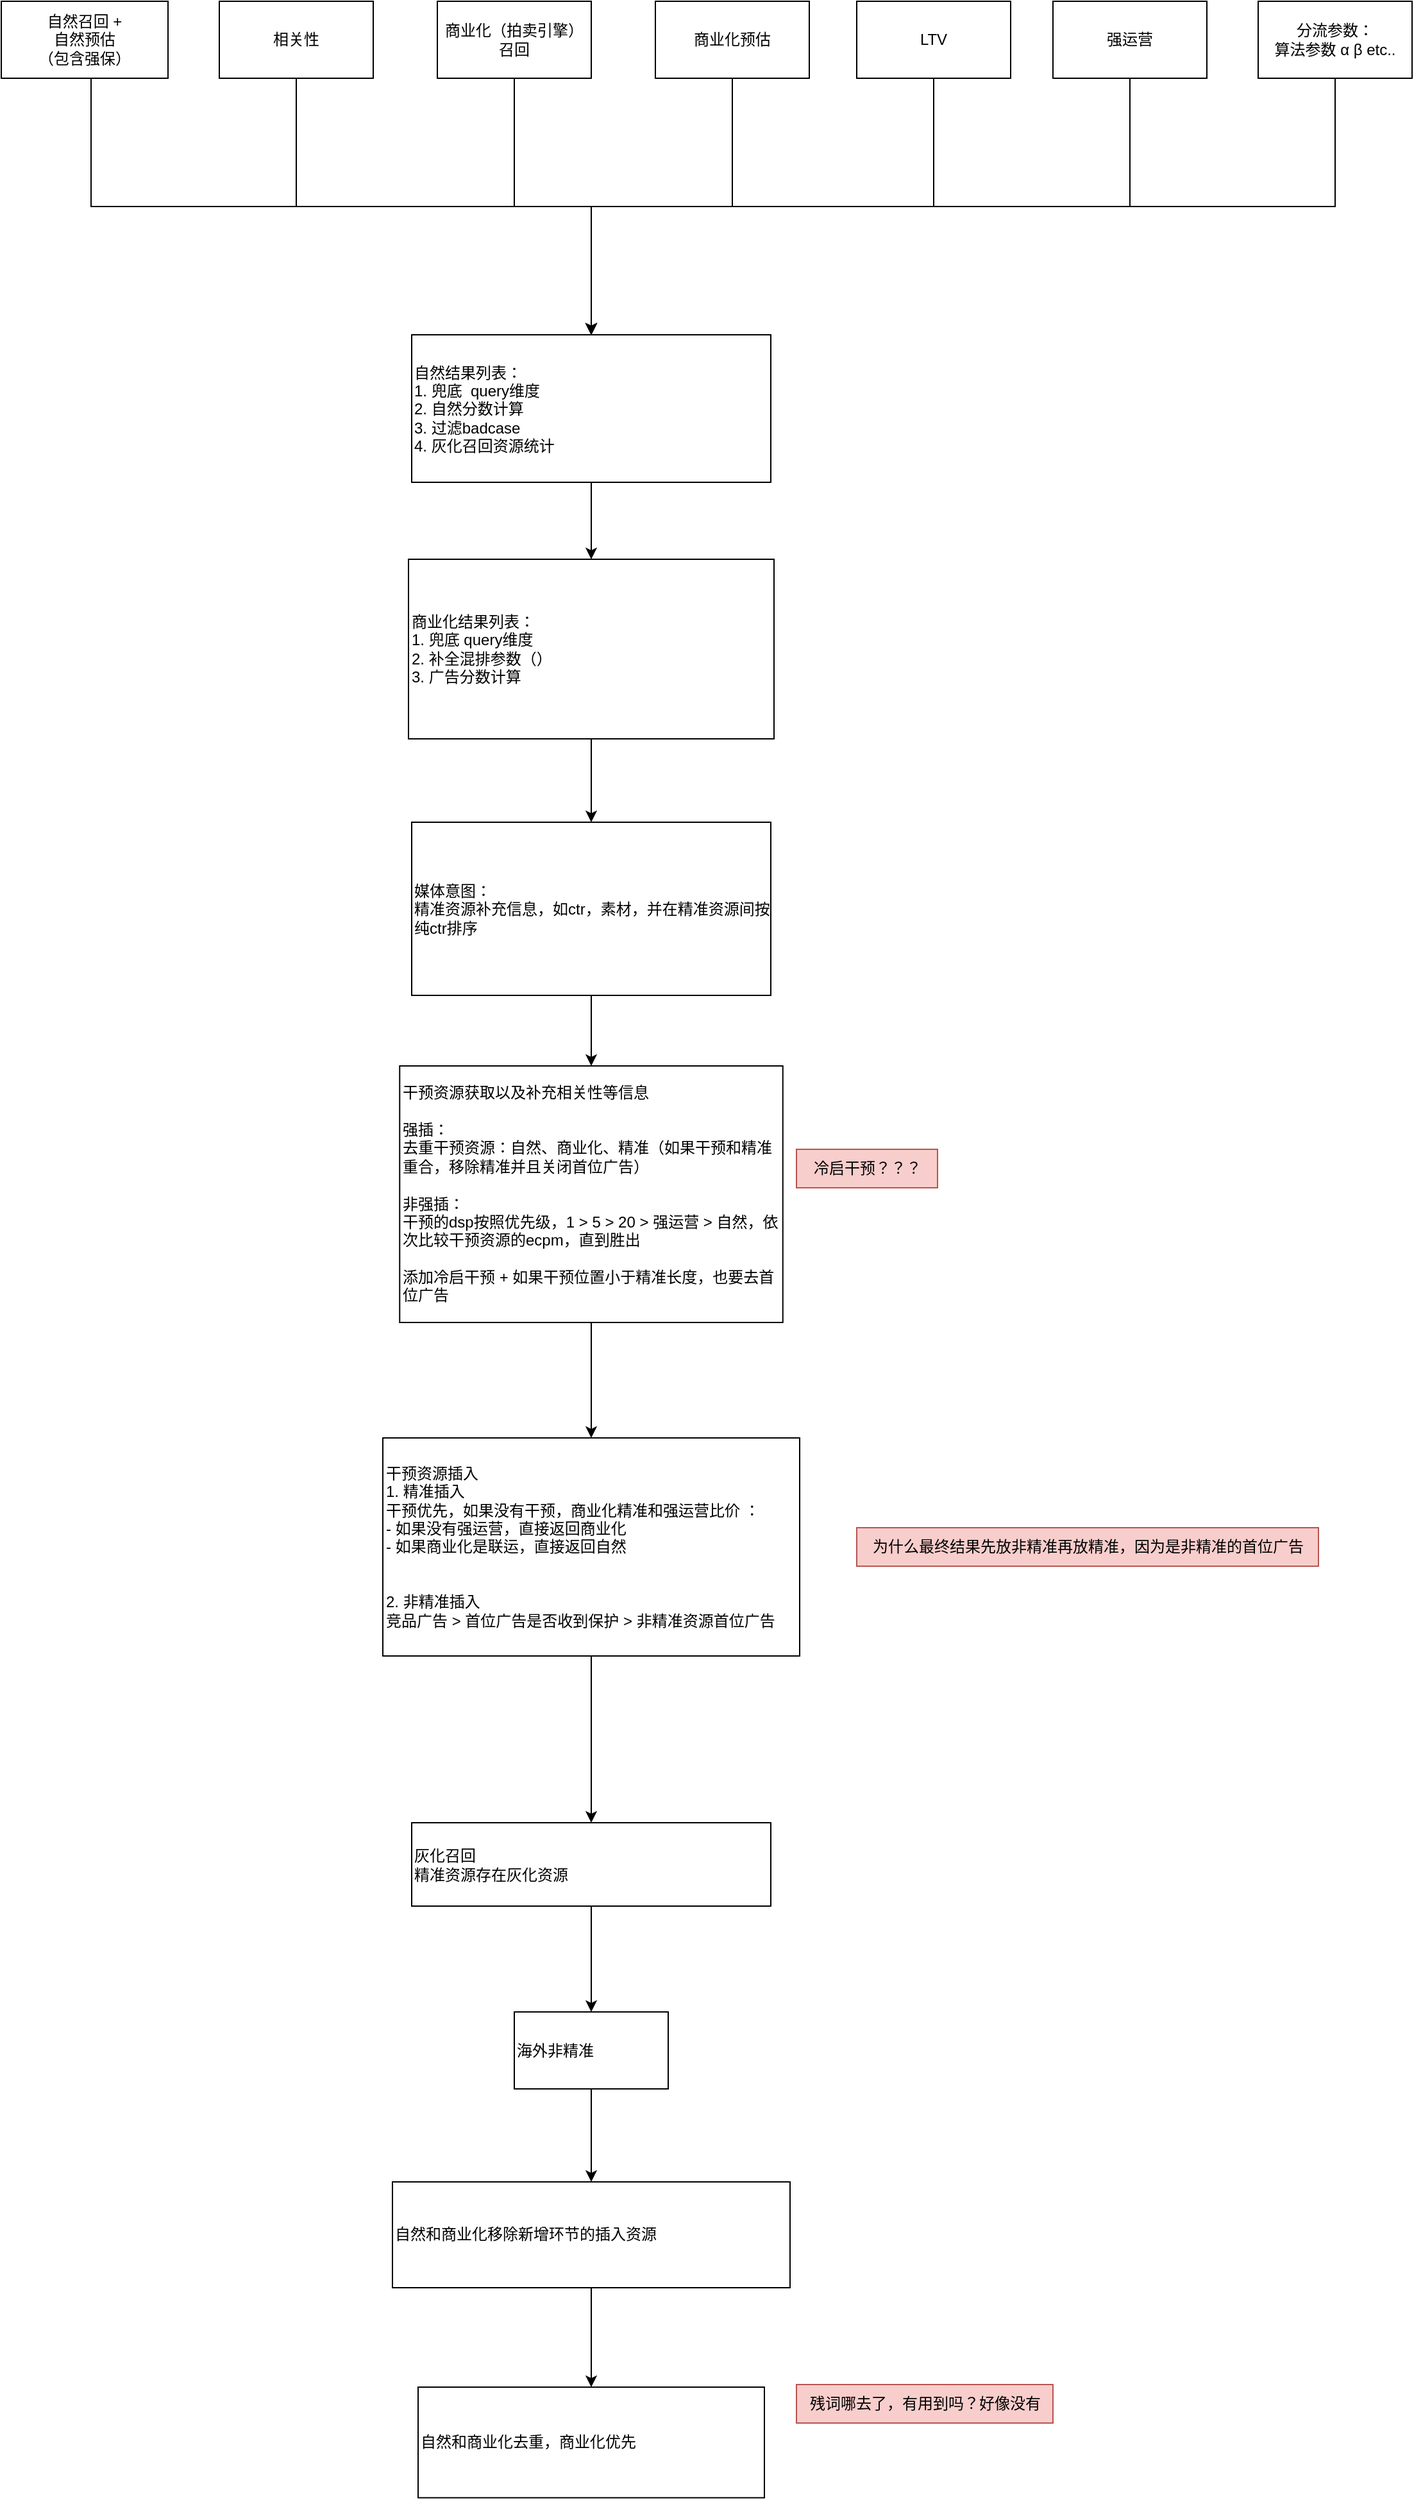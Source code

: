 <mxfile version="24.7.7">
  <diagram name="第 1 页" id="WCI1cchEblUm8JxYPo8x">
    <mxGraphModel dx="1195" dy="632" grid="1" gridSize="10" guides="1" tooltips="1" connect="1" arrows="1" fold="1" page="1" pageScale="1" pageWidth="827" pageHeight="1169" math="0" shadow="0">
      <root>
        <mxCell id="0" />
        <mxCell id="1" parent="0" />
        <mxCell id="MTvjtJ75Bb0OnX07eG9y-21" style="edgeStyle=orthogonalEdgeStyle;rounded=0;orthogonalLoop=1;jettySize=auto;html=1;entryX=0.5;entryY=0;entryDx=0;entryDy=0;" edge="1" parent="1" source="MTvjtJ75Bb0OnX07eG9y-2" target="MTvjtJ75Bb0OnX07eG9y-19">
          <mxGeometry relative="1" as="geometry">
            <Array as="points">
              <mxPoint x="270" y="240" />
              <mxPoint x="500" y="240" />
            </Array>
          </mxGeometry>
        </mxCell>
        <mxCell id="MTvjtJ75Bb0OnX07eG9y-2" value="相关性" style="rounded=0;whiteSpace=wrap;html=1;" vertex="1" parent="1">
          <mxGeometry x="210" y="80" width="120" height="60" as="geometry" />
        </mxCell>
        <mxCell id="MTvjtJ75Bb0OnX07eG9y-20" value="" style="edgeStyle=orthogonalEdgeStyle;rounded=0;orthogonalLoop=1;jettySize=auto;html=1;" edge="1" parent="1" source="MTvjtJ75Bb0OnX07eG9y-3" target="MTvjtJ75Bb0OnX07eG9y-19">
          <mxGeometry relative="1" as="geometry">
            <Array as="points">
              <mxPoint x="110" y="240" />
              <mxPoint x="500" y="240" />
            </Array>
          </mxGeometry>
        </mxCell>
        <mxCell id="MTvjtJ75Bb0OnX07eG9y-3" value="自然召回 +&lt;br&gt;自然预估&lt;br&gt;（包含强保）" style="rounded=0;whiteSpace=wrap;html=1;" vertex="1" parent="1">
          <mxGeometry x="40" y="80" width="130" height="60" as="geometry" />
        </mxCell>
        <mxCell id="MTvjtJ75Bb0OnX07eG9y-22" style="edgeStyle=orthogonalEdgeStyle;rounded=0;orthogonalLoop=1;jettySize=auto;html=1;entryX=0.5;entryY=0;entryDx=0;entryDy=0;" edge="1" parent="1" source="MTvjtJ75Bb0OnX07eG9y-14" target="MTvjtJ75Bb0OnX07eG9y-19">
          <mxGeometry relative="1" as="geometry">
            <Array as="points">
              <mxPoint x="440" y="240" />
              <mxPoint x="500" y="240" />
            </Array>
          </mxGeometry>
        </mxCell>
        <mxCell id="MTvjtJ75Bb0OnX07eG9y-14" value="商业化（拍卖引擎）召回" style="rounded=0;whiteSpace=wrap;html=1;" vertex="1" parent="1">
          <mxGeometry x="380" y="80" width="120" height="60" as="geometry" />
        </mxCell>
        <mxCell id="MTvjtJ75Bb0OnX07eG9y-23" style="edgeStyle=orthogonalEdgeStyle;rounded=0;orthogonalLoop=1;jettySize=auto;html=1;entryX=0.5;entryY=0;entryDx=0;entryDy=0;" edge="1" parent="1" source="MTvjtJ75Bb0OnX07eG9y-15" target="MTvjtJ75Bb0OnX07eG9y-19">
          <mxGeometry relative="1" as="geometry">
            <Array as="points">
              <mxPoint x="610" y="240" />
              <mxPoint x="500" y="240" />
            </Array>
          </mxGeometry>
        </mxCell>
        <mxCell id="MTvjtJ75Bb0OnX07eG9y-15" value="商业化预估" style="rounded=0;whiteSpace=wrap;html=1;" vertex="1" parent="1">
          <mxGeometry x="550" y="80" width="120" height="60" as="geometry" />
        </mxCell>
        <mxCell id="MTvjtJ75Bb0OnX07eG9y-25" style="edgeStyle=orthogonalEdgeStyle;rounded=0;orthogonalLoop=1;jettySize=auto;html=1;entryX=0.5;entryY=0;entryDx=0;entryDy=0;" edge="1" parent="1" source="MTvjtJ75Bb0OnX07eG9y-16" target="MTvjtJ75Bb0OnX07eG9y-19">
          <mxGeometry relative="1" as="geometry">
            <Array as="points">
              <mxPoint x="920" y="240" />
              <mxPoint x="500" y="240" />
            </Array>
          </mxGeometry>
        </mxCell>
        <mxCell id="MTvjtJ75Bb0OnX07eG9y-16" value="强运营" style="rounded=0;whiteSpace=wrap;html=1;" vertex="1" parent="1">
          <mxGeometry x="860" y="80" width="120" height="60" as="geometry" />
        </mxCell>
        <mxCell id="MTvjtJ75Bb0OnX07eG9y-24" style="edgeStyle=orthogonalEdgeStyle;rounded=0;orthogonalLoop=1;jettySize=auto;html=1;entryX=0.5;entryY=0;entryDx=0;entryDy=0;" edge="1" parent="1" source="MTvjtJ75Bb0OnX07eG9y-17" target="MTvjtJ75Bb0OnX07eG9y-19">
          <mxGeometry relative="1" as="geometry">
            <Array as="points">
              <mxPoint x="767" y="240" />
              <mxPoint x="500" y="240" />
            </Array>
          </mxGeometry>
        </mxCell>
        <mxCell id="MTvjtJ75Bb0OnX07eG9y-17" value="LTV" style="rounded=0;whiteSpace=wrap;html=1;" vertex="1" parent="1">
          <mxGeometry x="707" y="80" width="120" height="60" as="geometry" />
        </mxCell>
        <mxCell id="MTvjtJ75Bb0OnX07eG9y-30" value="" style="edgeStyle=orthogonalEdgeStyle;rounded=0;orthogonalLoop=1;jettySize=auto;html=1;" edge="1" parent="1" source="MTvjtJ75Bb0OnX07eG9y-19" target="MTvjtJ75Bb0OnX07eG9y-29">
          <mxGeometry relative="1" as="geometry" />
        </mxCell>
        <mxCell id="MTvjtJ75Bb0OnX07eG9y-19" value="&lt;div style=&quot;&quot;&gt;&lt;span style=&quot;background-color: initial;&quot;&gt;自然结果列表：&lt;/span&gt;&lt;/div&gt;1.&amp;nbsp;兜底&amp;nbsp; query维度&lt;br&gt;2. 自然分数计算&lt;br&gt;3. 过滤badcase&lt;br&gt;4. 灰化召回资源统计" style="whiteSpace=wrap;html=1;rounded=0;align=left;" vertex="1" parent="1">
          <mxGeometry x="360" y="340" width="280" height="115" as="geometry" />
        </mxCell>
        <mxCell id="MTvjtJ75Bb0OnX07eG9y-27" style="edgeStyle=orthogonalEdgeStyle;rounded=0;orthogonalLoop=1;jettySize=auto;html=1;entryX=0.5;entryY=0;entryDx=0;entryDy=0;" edge="1" parent="1" source="MTvjtJ75Bb0OnX07eG9y-26" target="MTvjtJ75Bb0OnX07eG9y-19">
          <mxGeometry relative="1" as="geometry">
            <Array as="points">
              <mxPoint x="1080" y="240" />
              <mxPoint x="500" y="240" />
            </Array>
          </mxGeometry>
        </mxCell>
        <mxCell id="MTvjtJ75Bb0OnX07eG9y-26" value="分流参数：&lt;br&gt;算法参数 α β etc.." style="rounded=0;whiteSpace=wrap;html=1;" vertex="1" parent="1">
          <mxGeometry x="1020" y="80" width="120" height="60" as="geometry" />
        </mxCell>
        <mxCell id="MTvjtJ75Bb0OnX07eG9y-32" value="" style="edgeStyle=orthogonalEdgeStyle;rounded=0;orthogonalLoop=1;jettySize=auto;html=1;" edge="1" parent="1" source="MTvjtJ75Bb0OnX07eG9y-29" target="MTvjtJ75Bb0OnX07eG9y-31">
          <mxGeometry relative="1" as="geometry" />
        </mxCell>
        <mxCell id="MTvjtJ75Bb0OnX07eG9y-29" value="商业化结果列表：&lt;br&gt;1. 兜底 query维度&lt;br&gt;2. 补全混排参数（）&lt;br&gt;3. 广告分数计算" style="whiteSpace=wrap;html=1;align=left;rounded=0;" vertex="1" parent="1">
          <mxGeometry x="357.5" y="515" width="285" height="140" as="geometry" />
        </mxCell>
        <mxCell id="MTvjtJ75Bb0OnX07eG9y-34" value="" style="edgeStyle=orthogonalEdgeStyle;rounded=0;orthogonalLoop=1;jettySize=auto;html=1;" edge="1" parent="1" source="MTvjtJ75Bb0OnX07eG9y-31" target="MTvjtJ75Bb0OnX07eG9y-33">
          <mxGeometry relative="1" as="geometry" />
        </mxCell>
        <mxCell id="MTvjtJ75Bb0OnX07eG9y-31" value="媒体意图：&lt;br&gt;精准资源补充信息，如ctr，素材，并在精准资源间按纯ctr排序" style="whiteSpace=wrap;html=1;align=left;rounded=0;" vertex="1" parent="1">
          <mxGeometry x="360" y="720" width="280" height="135" as="geometry" />
        </mxCell>
        <mxCell id="MTvjtJ75Bb0OnX07eG9y-38" value="" style="edgeStyle=orthogonalEdgeStyle;rounded=0;orthogonalLoop=1;jettySize=auto;html=1;" edge="1" parent="1" source="MTvjtJ75Bb0OnX07eG9y-33" target="MTvjtJ75Bb0OnX07eG9y-37">
          <mxGeometry relative="1" as="geometry" />
        </mxCell>
        <mxCell id="MTvjtJ75Bb0OnX07eG9y-33" value="干预资源获取以及补充相关性等信息&lt;br&gt;&lt;br&gt;强插：&lt;br&gt;去重干预资源：自然、商业化、精准（如果干预和精准重合，移除精准并且关闭首位广告）&lt;br&gt;&lt;br&gt;非强插：&lt;br&gt;干预的dsp按照优先级，1 &amp;gt; 5 &amp;gt; 20 &amp;gt; 强运营 &amp;gt; 自然，依次比较干预资源的ecpm，直到胜出&lt;br&gt;&lt;br&gt;添加冷启干预 + 如果干预位置小于精准长度，也要去首位广告&amp;nbsp;" style="whiteSpace=wrap;html=1;align=left;rounded=0;" vertex="1" parent="1">
          <mxGeometry x="350.63" y="910" width="298.75" height="200" as="geometry" />
        </mxCell>
        <mxCell id="MTvjtJ75Bb0OnX07eG9y-35" value="冷启干预？？？" style="text;html=1;align=center;verticalAlign=middle;resizable=0;points=[];autosize=1;strokeColor=#b85450;fillColor=#f8cecc;" vertex="1" parent="1">
          <mxGeometry x="660" y="975" width="110" height="30" as="geometry" />
        </mxCell>
        <mxCell id="MTvjtJ75Bb0OnX07eG9y-41" value="" style="edgeStyle=orthogonalEdgeStyle;rounded=0;orthogonalLoop=1;jettySize=auto;html=1;" edge="1" parent="1" source="MTvjtJ75Bb0OnX07eG9y-37" target="MTvjtJ75Bb0OnX07eG9y-40">
          <mxGeometry relative="1" as="geometry" />
        </mxCell>
        <mxCell id="MTvjtJ75Bb0OnX07eG9y-37" value="干预资源插入&lt;br&gt;1. 精准插入&lt;br&gt;干预优先，如果没有干预，商业化精准和强运营比价 ：&lt;br&gt;- 如果没有强运营，直接返回商业化&lt;br&gt;- 如果商业化是联运，直接返回自然&lt;br&gt;&lt;br&gt;&lt;br&gt;2. 非精准插入&lt;br&gt;竞品广告 &amp;gt; 首位广告是否收到保护 &amp;gt; 非精准资源首位广告" style="whiteSpace=wrap;html=1;align=left;rounded=0;" vertex="1" parent="1">
          <mxGeometry x="337.5" y="1200" width="325.01" height="170" as="geometry" />
        </mxCell>
        <mxCell id="MTvjtJ75Bb0OnX07eG9y-39" value="为什么最终结果先放非精准再放精准，因为是非精准的首位广告" style="text;html=1;align=center;verticalAlign=middle;resizable=0;points=[];autosize=1;strokeColor=#b85450;fillColor=#f8cecc;" vertex="1" parent="1">
          <mxGeometry x="707" y="1270" width="360" height="30" as="geometry" />
        </mxCell>
        <mxCell id="MTvjtJ75Bb0OnX07eG9y-43" value="" style="edgeStyle=orthogonalEdgeStyle;rounded=0;orthogonalLoop=1;jettySize=auto;html=1;" edge="1" parent="1" source="MTvjtJ75Bb0OnX07eG9y-40" target="MTvjtJ75Bb0OnX07eG9y-42">
          <mxGeometry relative="1" as="geometry" />
        </mxCell>
        <mxCell id="MTvjtJ75Bb0OnX07eG9y-40" value="灰化召回&lt;br&gt;精准资源存在灰化资源" style="whiteSpace=wrap;html=1;align=left;rounded=0;" vertex="1" parent="1">
          <mxGeometry x="360" y="1500" width="280" height="65" as="geometry" />
        </mxCell>
        <mxCell id="MTvjtJ75Bb0OnX07eG9y-45" value="" style="edgeStyle=orthogonalEdgeStyle;rounded=0;orthogonalLoop=1;jettySize=auto;html=1;" edge="1" parent="1" source="MTvjtJ75Bb0OnX07eG9y-42" target="MTvjtJ75Bb0OnX07eG9y-44">
          <mxGeometry relative="1" as="geometry" />
        </mxCell>
        <mxCell id="MTvjtJ75Bb0OnX07eG9y-42" value="海外非精准" style="whiteSpace=wrap;html=1;align=left;rounded=0;" vertex="1" parent="1">
          <mxGeometry x="440" y="1647.5" width="120" height="60" as="geometry" />
        </mxCell>
        <mxCell id="MTvjtJ75Bb0OnX07eG9y-47" value="" style="edgeStyle=orthogonalEdgeStyle;rounded=0;orthogonalLoop=1;jettySize=auto;html=1;" edge="1" parent="1" source="MTvjtJ75Bb0OnX07eG9y-44" target="MTvjtJ75Bb0OnX07eG9y-46">
          <mxGeometry relative="1" as="geometry" />
        </mxCell>
        <mxCell id="MTvjtJ75Bb0OnX07eG9y-44" value="自然和商业化移除新增环节的插入资源" style="whiteSpace=wrap;html=1;align=left;rounded=0;" vertex="1" parent="1">
          <mxGeometry x="345" y="1780" width="310" height="82.5" as="geometry" />
        </mxCell>
        <mxCell id="MTvjtJ75Bb0OnX07eG9y-46" value="自然和商业化去重，商业化优先" style="whiteSpace=wrap;html=1;align=left;rounded=0;" vertex="1" parent="1">
          <mxGeometry x="365" y="1940" width="270" height="86.25" as="geometry" />
        </mxCell>
        <mxCell id="MTvjtJ75Bb0OnX07eG9y-48" value="残词哪去了，有用到吗？好像没有" style="text;html=1;align=center;verticalAlign=middle;resizable=0;points=[];autosize=1;strokeColor=#b85450;fillColor=#f8cecc;" vertex="1" parent="1">
          <mxGeometry x="660" y="1938" width="200" height="30" as="geometry" />
        </mxCell>
      </root>
    </mxGraphModel>
  </diagram>
</mxfile>
